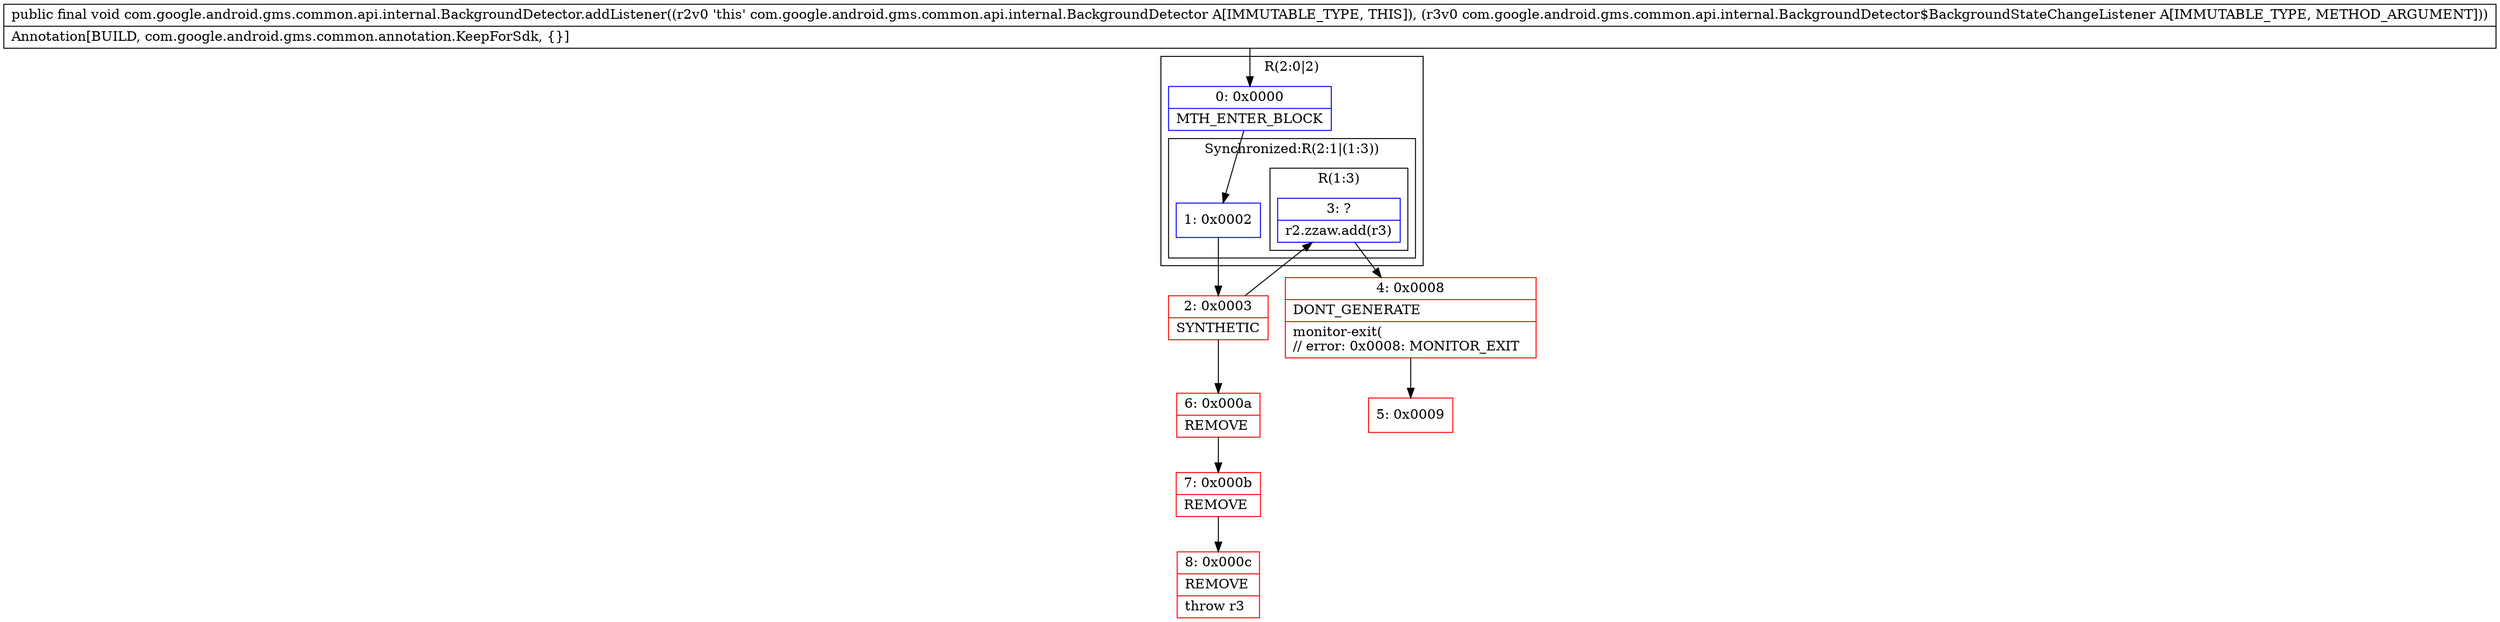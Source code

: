digraph "CFG forcom.google.android.gms.common.api.internal.BackgroundDetector.addListener(Lcom\/google\/android\/gms\/common\/api\/internal\/BackgroundDetector$BackgroundStateChangeListener;)V" {
subgraph cluster_Region_832313263 {
label = "R(2:0|2)";
node [shape=record,color=blue];
Node_0 [shape=record,label="{0\:\ 0x0000|MTH_ENTER_BLOCK\l}"];
subgraph cluster_SynchronizedRegion_248728164 {
label = "Synchronized:R(2:1|(1:3))";
node [shape=record,color=blue];
Node_1 [shape=record,label="{1\:\ 0x0002}"];
subgraph cluster_Region_1725613352 {
label = "R(1:3)";
node [shape=record,color=blue];
Node_3 [shape=record,label="{3\:\ ?|r2.zzaw.add(r3)\l}"];
}
}
}
Node_2 [shape=record,color=red,label="{2\:\ 0x0003|SYNTHETIC\l}"];
Node_4 [shape=record,color=red,label="{4\:\ 0x0008|DONT_GENERATE\l|monitor\-exit(\l\/\/ error: 0x0008: MONITOR_EXIT  \l}"];
Node_5 [shape=record,color=red,label="{5\:\ 0x0009}"];
Node_6 [shape=record,color=red,label="{6\:\ 0x000a|REMOVE\l}"];
Node_7 [shape=record,color=red,label="{7\:\ 0x000b|REMOVE\l}"];
Node_8 [shape=record,color=red,label="{8\:\ 0x000c|REMOVE\l|throw r3\l}"];
MethodNode[shape=record,label="{public final void com.google.android.gms.common.api.internal.BackgroundDetector.addListener((r2v0 'this' com.google.android.gms.common.api.internal.BackgroundDetector A[IMMUTABLE_TYPE, THIS]), (r3v0 com.google.android.gms.common.api.internal.BackgroundDetector$BackgroundStateChangeListener A[IMMUTABLE_TYPE, METHOD_ARGUMENT]))  | Annotation[BUILD, com.google.android.gms.common.annotation.KeepForSdk, \{\}]\l}"];
MethodNode -> Node_0;
Node_0 -> Node_1;
Node_1 -> Node_2;
Node_3 -> Node_4;
Node_2 -> Node_3;
Node_2 -> Node_6;
Node_4 -> Node_5;
Node_6 -> Node_7;
Node_7 -> Node_8;
}

